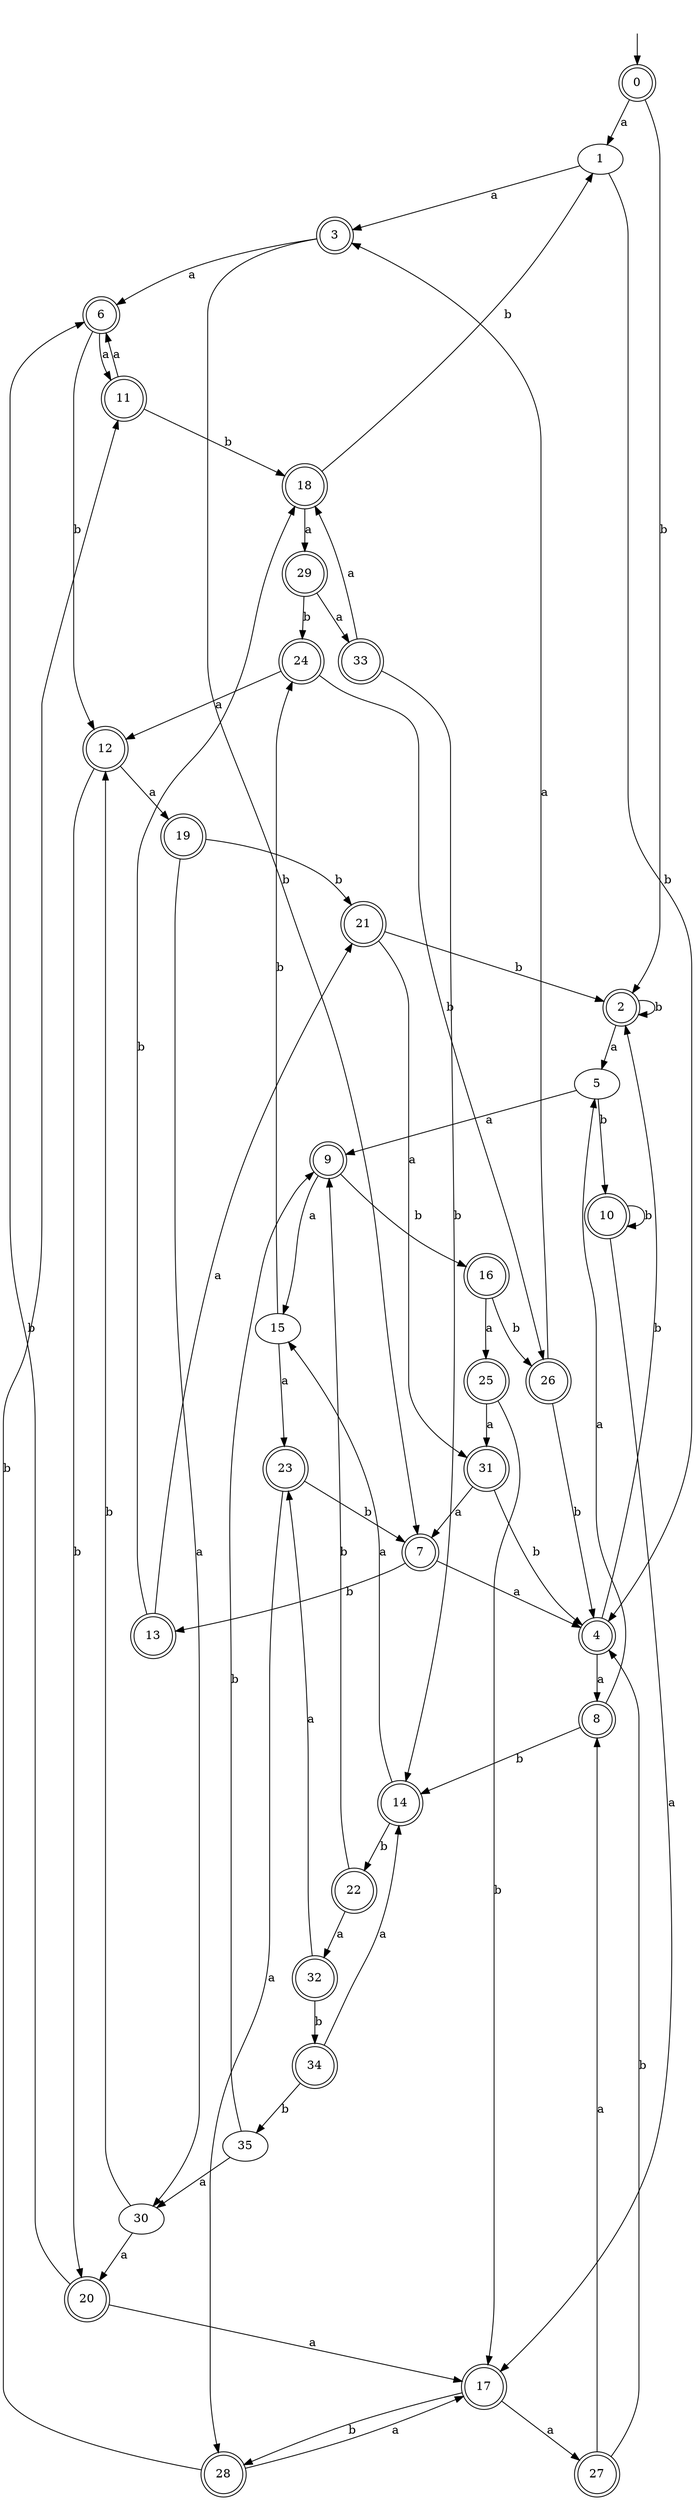 digraph RandomDFA {
  __start0 [label="", shape=none];
  __start0 -> 0 [label=""];
  0 [shape=circle] [shape=doublecircle]
  0 -> 1 [label="a"]
  0 -> 2 [label="b"]
  1
  1 -> 3 [label="a"]
  1 -> 4 [label="b"]
  2 [shape=doublecircle]
  2 -> 5 [label="a"]
  2 -> 2 [label="b"]
  3 [shape=doublecircle]
  3 -> 6 [label="a"]
  3 -> 7 [label="b"]
  4 [shape=doublecircle]
  4 -> 8 [label="a"]
  4 -> 2 [label="b"]
  5
  5 -> 9 [label="a"]
  5 -> 10 [label="b"]
  6 [shape=doublecircle]
  6 -> 11 [label="a"]
  6 -> 12 [label="b"]
  7 [shape=doublecircle]
  7 -> 4 [label="a"]
  7 -> 13 [label="b"]
  8 [shape=doublecircle]
  8 -> 5 [label="a"]
  8 -> 14 [label="b"]
  9 [shape=doublecircle]
  9 -> 15 [label="a"]
  9 -> 16 [label="b"]
  10 [shape=doublecircle]
  10 -> 17 [label="a"]
  10 -> 10 [label="b"]
  11 [shape=doublecircle]
  11 -> 6 [label="a"]
  11 -> 18 [label="b"]
  12 [shape=doublecircle]
  12 -> 19 [label="a"]
  12 -> 20 [label="b"]
  13 [shape=doublecircle]
  13 -> 21 [label="a"]
  13 -> 18 [label="b"]
  14 [shape=doublecircle]
  14 -> 15 [label="a"]
  14 -> 22 [label="b"]
  15
  15 -> 23 [label="a"]
  15 -> 24 [label="b"]
  16 [shape=doublecircle]
  16 -> 25 [label="a"]
  16 -> 26 [label="b"]
  17 [shape=doublecircle]
  17 -> 27 [label="a"]
  17 -> 28 [label="b"]
  18 [shape=doublecircle]
  18 -> 29 [label="a"]
  18 -> 1 [label="b"]
  19 [shape=doublecircle]
  19 -> 30 [label="a"]
  19 -> 21 [label="b"]
  20 [shape=doublecircle]
  20 -> 17 [label="a"]
  20 -> 6 [label="b"]
  21 [shape=doublecircle]
  21 -> 31 [label="a"]
  21 -> 2 [label="b"]
  22 [shape=doublecircle]
  22 -> 32 [label="a"]
  22 -> 9 [label="b"]
  23 [shape=doublecircle]
  23 -> 28 [label="a"]
  23 -> 7 [label="b"]
  24 [shape=doublecircle]
  24 -> 12 [label="a"]
  24 -> 26 [label="b"]
  25 [shape=doublecircle]
  25 -> 31 [label="a"]
  25 -> 17 [label="b"]
  26 [shape=doublecircle]
  26 -> 3 [label="a"]
  26 -> 4 [label="b"]
  27 [shape=doublecircle]
  27 -> 8 [label="a"]
  27 -> 4 [label="b"]
  28 [shape=doublecircle]
  28 -> 17 [label="a"]
  28 -> 11 [label="b"]
  29 [shape=doublecircle]
  29 -> 33 [label="a"]
  29 -> 24 [label="b"]
  30
  30 -> 20 [label="a"]
  30 -> 12 [label="b"]
  31 [shape=doublecircle]
  31 -> 7 [label="a"]
  31 -> 4 [label="b"]
  32 [shape=doublecircle]
  32 -> 23 [label="a"]
  32 -> 34 [label="b"]
  33 [shape=doublecircle]
  33 -> 18 [label="a"]
  33 -> 14 [label="b"]
  34 [shape=doublecircle]
  34 -> 14 [label="a"]
  34 -> 35 [label="b"]
  35
  35 -> 30 [label="a"]
  35 -> 9 [label="b"]
}
